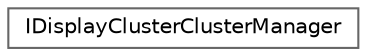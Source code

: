 digraph "Graphical Class Hierarchy"
{
 // INTERACTIVE_SVG=YES
 // LATEX_PDF_SIZE
  bgcolor="transparent";
  edge [fontname=Helvetica,fontsize=10,labelfontname=Helvetica,labelfontsize=10];
  node [fontname=Helvetica,fontsize=10,shape=box,height=0.2,width=0.4];
  rankdir="LR";
  Node0 [id="Node000000",label="IDisplayClusterClusterManager",height=0.2,width=0.4,color="grey40", fillcolor="white", style="filled",URL="$db/d1e/classIDisplayClusterClusterManager.html",tooltip="Public cluster manager interface."];
}
